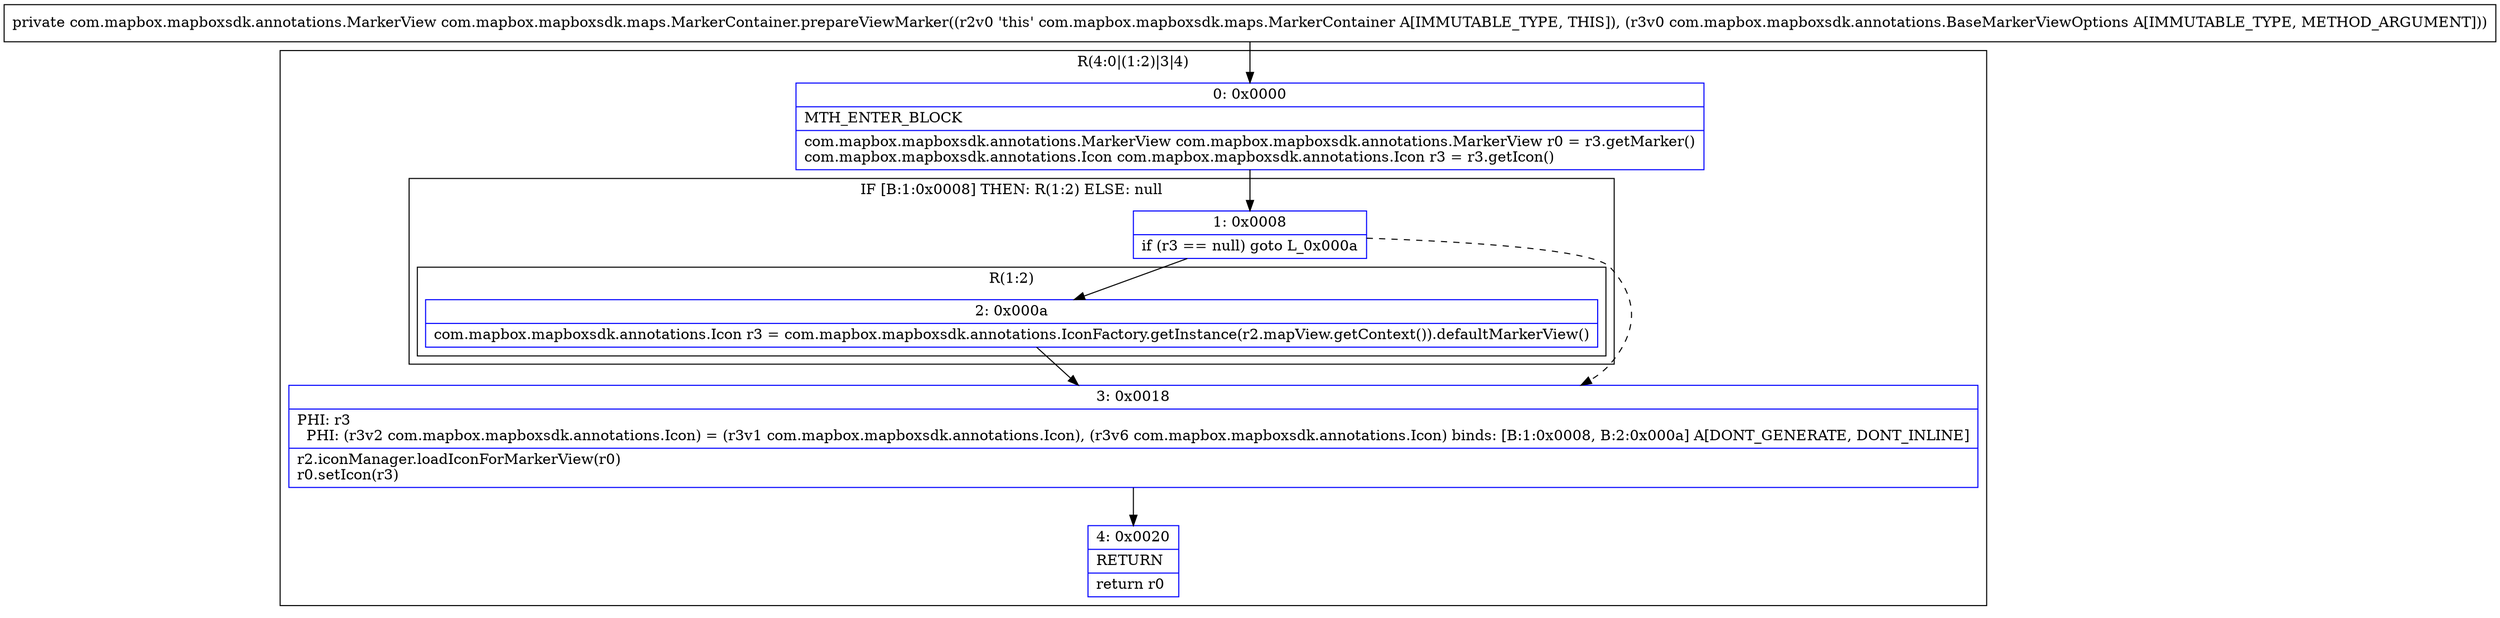 digraph "CFG forcom.mapbox.mapboxsdk.maps.MarkerContainer.prepareViewMarker(Lcom\/mapbox\/mapboxsdk\/annotations\/BaseMarkerViewOptions;)Lcom\/mapbox\/mapboxsdk\/annotations\/MarkerView;" {
subgraph cluster_Region_552226415 {
label = "R(4:0|(1:2)|3|4)";
node [shape=record,color=blue];
Node_0 [shape=record,label="{0\:\ 0x0000|MTH_ENTER_BLOCK\l|com.mapbox.mapboxsdk.annotations.MarkerView com.mapbox.mapboxsdk.annotations.MarkerView r0 = r3.getMarker()\lcom.mapbox.mapboxsdk.annotations.Icon com.mapbox.mapboxsdk.annotations.Icon r3 = r3.getIcon()\l}"];
subgraph cluster_IfRegion_1952618966 {
label = "IF [B:1:0x0008] THEN: R(1:2) ELSE: null";
node [shape=record,color=blue];
Node_1 [shape=record,label="{1\:\ 0x0008|if (r3 == null) goto L_0x000a\l}"];
subgraph cluster_Region_13837295 {
label = "R(1:2)";
node [shape=record,color=blue];
Node_2 [shape=record,label="{2\:\ 0x000a|com.mapbox.mapboxsdk.annotations.Icon r3 = com.mapbox.mapboxsdk.annotations.IconFactory.getInstance(r2.mapView.getContext()).defaultMarkerView()\l}"];
}
}
Node_3 [shape=record,label="{3\:\ 0x0018|PHI: r3 \l  PHI: (r3v2 com.mapbox.mapboxsdk.annotations.Icon) = (r3v1 com.mapbox.mapboxsdk.annotations.Icon), (r3v6 com.mapbox.mapboxsdk.annotations.Icon) binds: [B:1:0x0008, B:2:0x000a] A[DONT_GENERATE, DONT_INLINE]\l|r2.iconManager.loadIconForMarkerView(r0)\lr0.setIcon(r3)\l}"];
Node_4 [shape=record,label="{4\:\ 0x0020|RETURN\l|return r0\l}"];
}
MethodNode[shape=record,label="{private com.mapbox.mapboxsdk.annotations.MarkerView com.mapbox.mapboxsdk.maps.MarkerContainer.prepareViewMarker((r2v0 'this' com.mapbox.mapboxsdk.maps.MarkerContainer A[IMMUTABLE_TYPE, THIS]), (r3v0 com.mapbox.mapboxsdk.annotations.BaseMarkerViewOptions A[IMMUTABLE_TYPE, METHOD_ARGUMENT])) }"];
MethodNode -> Node_0;
Node_0 -> Node_1;
Node_1 -> Node_2;
Node_1 -> Node_3[style=dashed];
Node_2 -> Node_3;
Node_3 -> Node_4;
}

